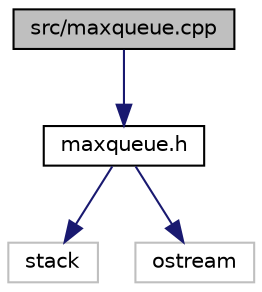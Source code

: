 digraph "src/maxqueue.cpp"
{
 // LATEX_PDF_SIZE
  edge [fontname="Helvetica",fontsize="10",labelfontname="Helvetica",labelfontsize="10"];
  node [fontname="Helvetica",fontsize="10",shape=record];
  Node1 [label="src/maxqueue.cpp",height=0.2,width=0.4,color="black", fillcolor="grey75", style="filled", fontcolor="black",tooltip="Archivo de implementación del TDA MaxQueue."];
  Node1 -> Node2 [color="midnightblue",fontsize="10",style="solid",fontname="Helvetica"];
  Node2 [label="maxqueue.h",height=0.2,width=0.4,color="black", fillcolor="white", style="filled",URL="$maxqueue_8h.html",tooltip="Archivo de especificación del TDA MaxQueue."];
  Node2 -> Node3 [color="midnightblue",fontsize="10",style="solid",fontname="Helvetica"];
  Node3 [label="stack",height=0.2,width=0.4,color="grey75", fillcolor="white", style="filled",tooltip=" "];
  Node2 -> Node4 [color="midnightblue",fontsize="10",style="solid",fontname="Helvetica"];
  Node4 [label="ostream",height=0.2,width=0.4,color="grey75", fillcolor="white", style="filled",tooltip=" "];
}
